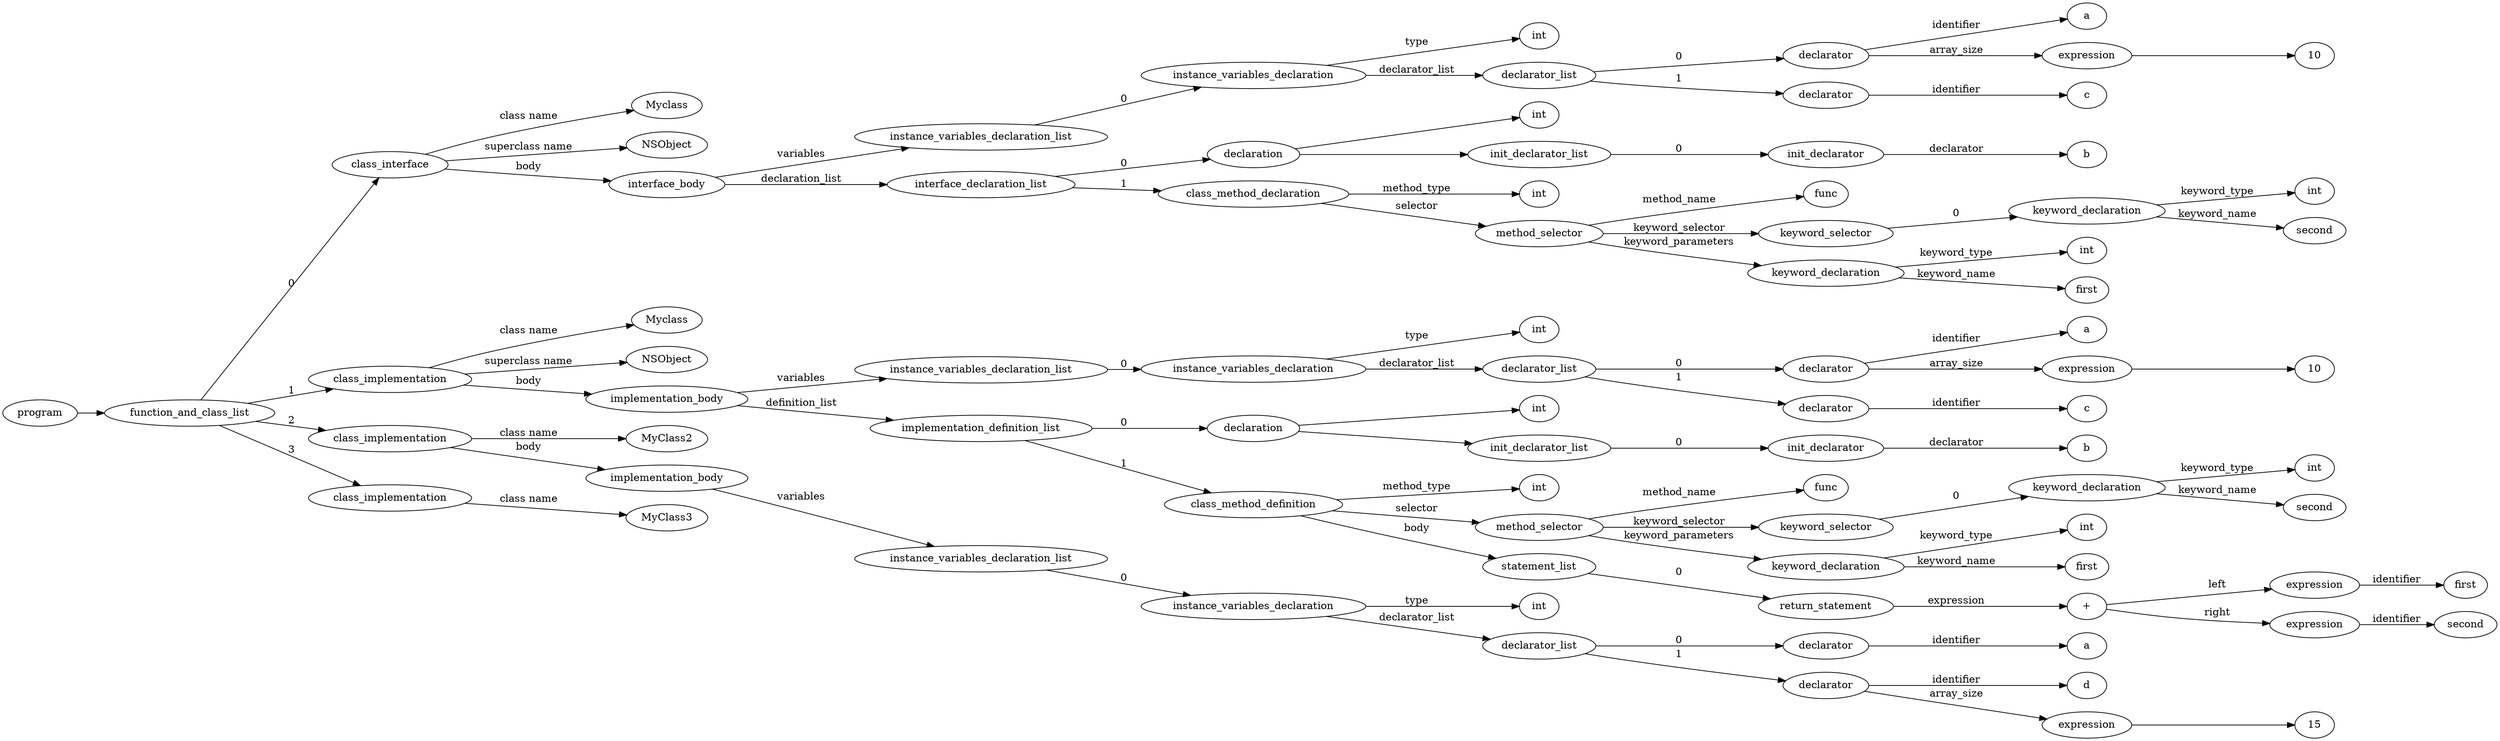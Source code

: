digraph ObjectiveC { rankdir="LR";
63[label="program"];
63->23;
23[label="function_and_class_list"];
23->22[label="0"];
22[label="class_interface"];
22.1 [label="Myclass"];
22->22.1 [label="class name"];
22.2 [label="NSObject"];
22->22.2 [label="superclass name"];
22->21[label="body"];
21[label="interface_body"];
21->7[label="variables"];
7[label="instance_variables_declaration_list"];
7->6[label="0"];
6[label="instance_variables_declaration"];
6->0[label="type"];
0[label="int"];
6->4[label="declarator_list"];
4[label="declarator_list"];
4->3[label="0"];
3[label="declarator"];
3.1 [label="a"];
3->3.1[label="identifier"];
3->2[label="array_size"];
2[label="expression"];
2->1;
1[label="10"];
4->5[label="1"];
5[label="declarator"];
5.1 [label="c"];
5->5.1[label="identifier"];
21->12[label="declaration_list"];
12[label="interface_declaration_list"];
12->11[label="0"];
11[label="declaration"];
11->8;
8[label="int"];
11->10;
10[label="init_declarator_list"];
10->9[label="0"];
9[label="init_declarator"];
9.1 [label="b"];
9->9.1[label="declarator"];
12->20[label="1"];
20[label="class_method_declaration"];
20->13[label="method_type"];
13[label="int"];
20->19[label="selector"];
19[label="method_selector"];
19->19.1 [label="method_name"];
19.1 [label="func"];
19->18[label="keyword_selector"];
18[label="keyword_selector"];
18->17[label="0"];
17[label="keyword_declaration"];
17->16[label="keyword_type"];
16[label="int"];
17->17.2 [label="keyword_name"];
17.2 [label="second"];
19->15[label="keyword_parameters"];
15[label="keyword_declaration"];
15->14[label="keyword_type"];
14[label="int"];
15->15.2 [label="keyword_name"];
15.2 [label="first"];
23->51[label="1"];
51[label="class_implementation"];
51.1 [label="Myclass"];
51->51.1 [label="class name"];
51.2 [label="NSObject"];
51->51.2 [label="superclass name"];
51->50[label="body"];
50[label="implementation_body"];
50->31[label="variables"];
31[label="instance_variables_declaration_list"];
31->30[label="0"];
30[label="instance_variables_declaration"];
30->24[label="type"];
24[label="int"];
30->28[label="declarator_list"];
28[label="declarator_list"];
28->27[label="0"];
27[label="declarator"];
27.1 [label="a"];
27->27.1[label="identifier"];
27->26[label="array_size"];
26[label="expression"];
26->25;
25[label="10"];
28->29[label="1"];
29[label="declarator"];
29.1 [label="c"];
29->29.1[label="identifier"];
50->36[label="definition_list"];
36[label="implementation_definition_list"];
36->35[label="0"];
35[label="declaration"];
35->32;
32[label="int"];
35->34;
34[label="init_declarator_list"];
34->33[label="0"];
33[label="init_declarator"];
33.1 [label="b"];
33->33.1[label="declarator"];
36->49[label="1"];
49[label="class_method_definition"];
49->37[label="method_type"];
37[label="int"];
49->43[label="selector"];
43[label="method_selector"];
43->43.1 [label="method_name"];
43.1 [label="func"];
43->42[label="keyword_selector"];
42[label="keyword_selector"];
42->41[label="0"];
41[label="keyword_declaration"];
41->40[label="keyword_type"];
40[label="int"];
41->41.2 [label="keyword_name"];
41.2 [label="second"];
43->39[label="keyword_parameters"];
39[label="keyword_declaration"];
39->38[label="keyword_type"];
38[label="int"];
39->39.2 [label="keyword_name"];
39.2 [label="first"];
49->48[label="body"];
48[label="statement_list"];
48->47[label="0"];
47[label="return_statement"];
47->46[label="expression"];
46[label="expression"];
46[label="+"];
46->44[label="left"];
44[label="expression"];
44->44.1 [label="identifier"];44.1[label="first"];
46->45[label="right"];
45[label="expression"];
45->45.1 [label="identifier"];45.1[label="second"];
23->61[label="2"];
61[label="class_implementation"];
61.1 [label="MyClass2"];
61->61.1 [label="class name"];
61->60[label="body"];
60[label="implementation_body"];
60->59[label="variables"];
59[label="instance_variables_declaration_list"];
59->58[label="0"];
58[label="instance_variables_declaration"];
58->52[label="type"];
52[label="int"];
58->54[label="declarator_list"];
54[label="declarator_list"];
54->53[label="0"];
53[label="declarator"];
53.1 [label="a"];
53->53.1[label="identifier"];
54->57[label="1"];
57[label="declarator"];
57.1 [label="d"];
57->57.1[label="identifier"];
57->56[label="array_size"];
56[label="expression"];
56->55;
55[label="15"];
23->62[label="3"];
62[label="class_implementation"];
62.1 [label="MyClass3"];
62->62.1 [label="class name"];
}
